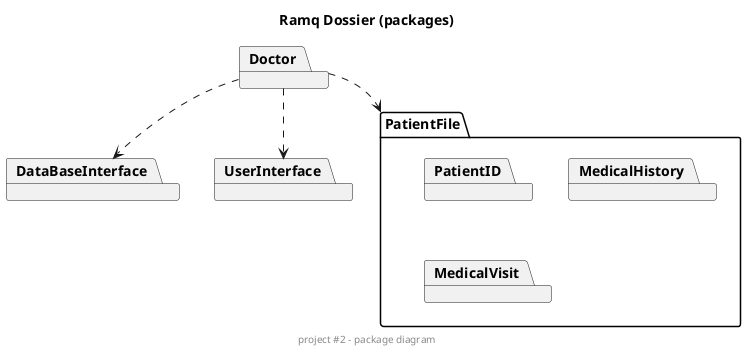 @startuml
'DOCUMENTATION
'PLANTUML (look for instruction about package environment) : https://plantuml.com/fr/deployment-diagram
'WHAT IS A PACKAGE DIAGRAM : https://www.visual-paradigm.com/guide/uml-unified-modeling-language/what-is-package-diagram/
title Ramq Dossier (packages)
center footer project #2 - package diagram
package PatientFile{
    package PatientID
    package MedicalHistory
    package MedicalVisit
}
package Doctor
package DataBaseInterface
package UserInterface

Doctor ..> PatientFile
Doctor ..> DataBaseInterface
Doctor ..> UserInterface
@enduml